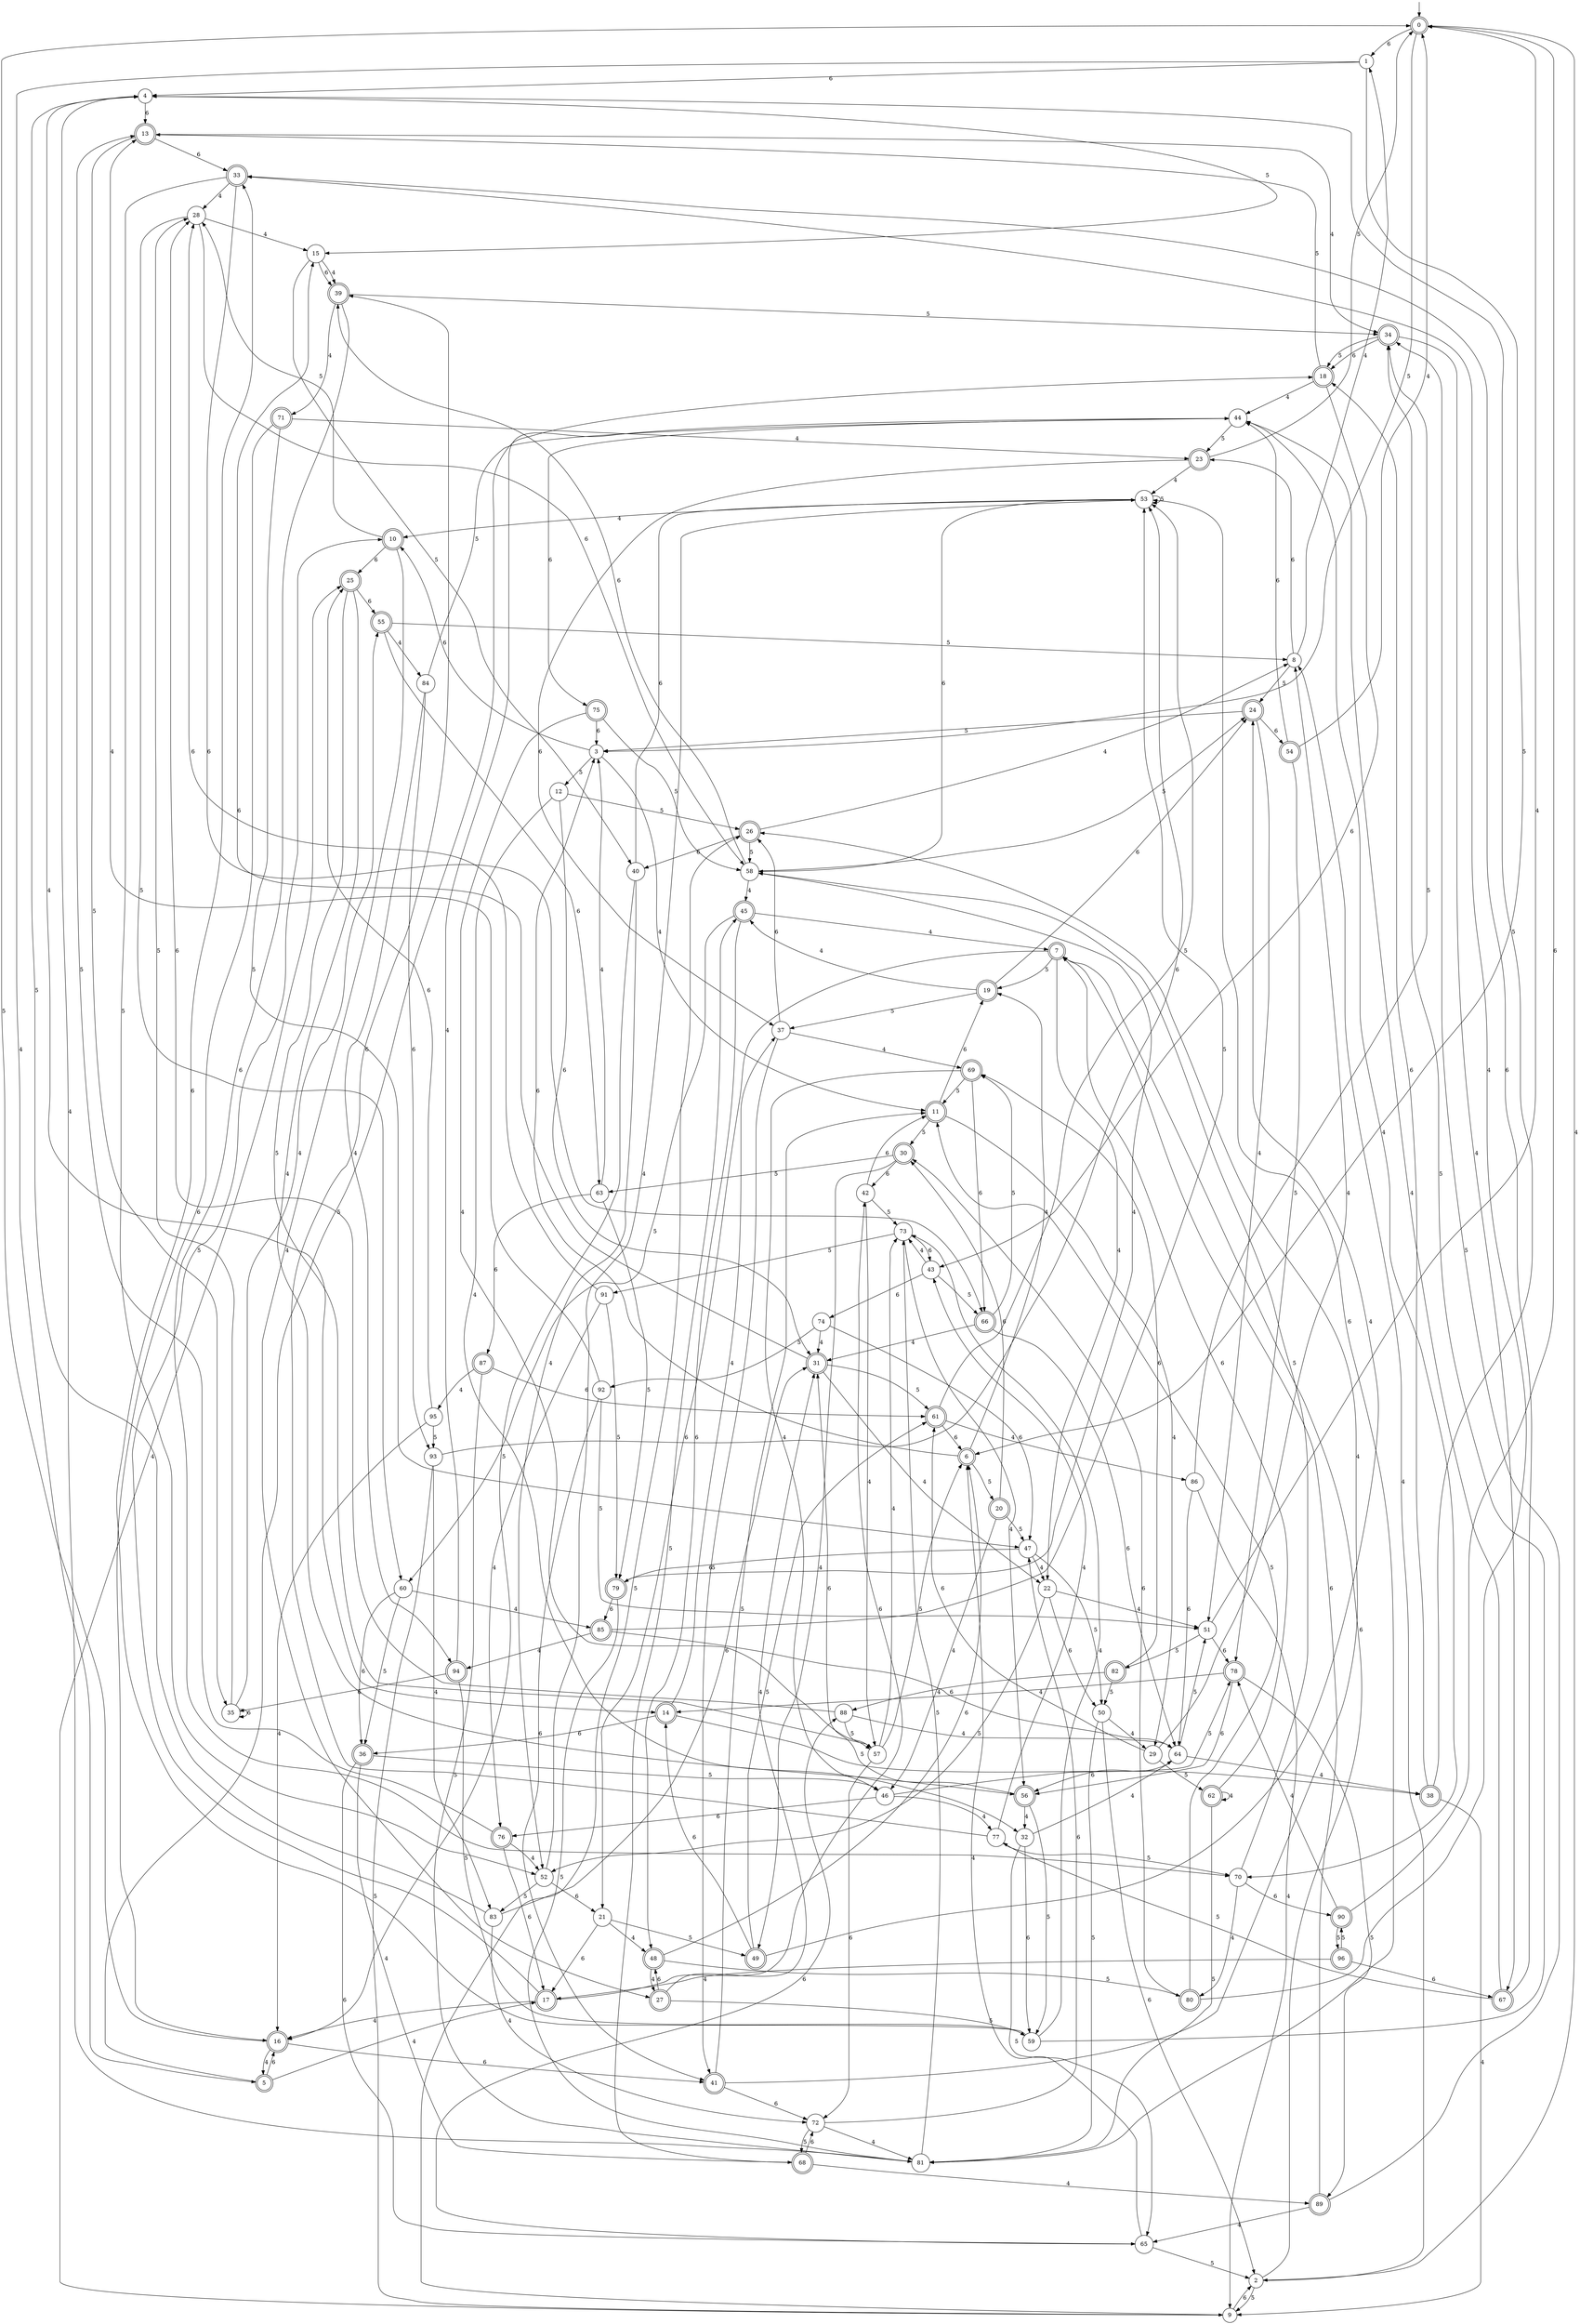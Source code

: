 digraph g {

	s0 [shape="doublecircle" label="0"];
	s1 [shape="circle" label="1"];
	s2 [shape="circle" label="2"];
	s3 [shape="circle" label="3"];
	s4 [shape="circle" label="4"];
	s5 [shape="doublecircle" label="5"];
	s6 [shape="doublecircle" label="6"];
	s7 [shape="doublecircle" label="7"];
	s8 [shape="circle" label="8"];
	s9 [shape="circle" label="9"];
	s10 [shape="doublecircle" label="10"];
	s11 [shape="doublecircle" label="11"];
	s12 [shape="circle" label="12"];
	s13 [shape="doublecircle" label="13"];
	s14 [shape="doublecircle" label="14"];
	s15 [shape="circle" label="15"];
	s16 [shape="doublecircle" label="16"];
	s17 [shape="doublecircle" label="17"];
	s18 [shape="doublecircle" label="18"];
	s19 [shape="doublecircle" label="19"];
	s20 [shape="doublecircle" label="20"];
	s21 [shape="circle" label="21"];
	s22 [shape="circle" label="22"];
	s23 [shape="doublecircle" label="23"];
	s24 [shape="doublecircle" label="24"];
	s25 [shape="doublecircle" label="25"];
	s26 [shape="doublecircle" label="26"];
	s27 [shape="doublecircle" label="27"];
	s28 [shape="circle" label="28"];
	s29 [shape="circle" label="29"];
	s30 [shape="doublecircle" label="30"];
	s31 [shape="doublecircle" label="31"];
	s32 [shape="circle" label="32"];
	s33 [shape="doublecircle" label="33"];
	s34 [shape="doublecircle" label="34"];
	s35 [shape="circle" label="35"];
	s36 [shape="doublecircle" label="36"];
	s37 [shape="circle" label="37"];
	s38 [shape="doublecircle" label="38"];
	s39 [shape="doublecircle" label="39"];
	s40 [shape="circle" label="40"];
	s41 [shape="doublecircle" label="41"];
	s42 [shape="circle" label="42"];
	s43 [shape="circle" label="43"];
	s44 [shape="circle" label="44"];
	s45 [shape="doublecircle" label="45"];
	s46 [shape="circle" label="46"];
	s47 [shape="circle" label="47"];
	s48 [shape="doublecircle" label="48"];
	s49 [shape="doublecircle" label="49"];
	s50 [shape="circle" label="50"];
	s51 [shape="circle" label="51"];
	s52 [shape="circle" label="52"];
	s53 [shape="circle" label="53"];
	s54 [shape="doublecircle" label="54"];
	s55 [shape="doublecircle" label="55"];
	s56 [shape="doublecircle" label="56"];
	s57 [shape="circle" label="57"];
	s58 [shape="circle" label="58"];
	s59 [shape="circle" label="59"];
	s60 [shape="circle" label="60"];
	s61 [shape="doublecircle" label="61"];
	s62 [shape="doublecircle" label="62"];
	s63 [shape="circle" label="63"];
	s64 [shape="circle" label="64"];
	s65 [shape="circle" label="65"];
	s66 [shape="doublecircle" label="66"];
	s67 [shape="doublecircle" label="67"];
	s68 [shape="doublecircle" label="68"];
	s69 [shape="doublecircle" label="69"];
	s70 [shape="circle" label="70"];
	s71 [shape="doublecircle" label="71"];
	s72 [shape="circle" label="72"];
	s73 [shape="circle" label="73"];
	s74 [shape="circle" label="74"];
	s75 [shape="doublecircle" label="75"];
	s76 [shape="doublecircle" label="76"];
	s77 [shape="circle" label="77"];
	s78 [shape="doublecircle" label="78"];
	s79 [shape="doublecircle" label="79"];
	s80 [shape="doublecircle" label="80"];
	s81 [shape="circle" label="81"];
	s82 [shape="doublecircle" label="82"];
	s83 [shape="circle" label="83"];
	s84 [shape="circle" label="84"];
	s85 [shape="doublecircle" label="85"];
	s86 [shape="circle" label="86"];
	s87 [shape="doublecircle" label="87"];
	s88 [shape="circle" label="88"];
	s89 [shape="doublecircle" label="89"];
	s90 [shape="doublecircle" label="90"];
	s91 [shape="circle" label="91"];
	s92 [shape="circle" label="92"];
	s93 [shape="circle" label="93"];
	s94 [shape="doublecircle" label="94"];
	s95 [shape="circle" label="95"];
	s96 [shape="doublecircle" label="96"];
	s0 -> s1 [label="6"];
	s0 -> s2 [label="4"];
	s0 -> s3 [label="5"];
	s1 -> s4 [label="6"];
	s1 -> s5 [label="4"];
	s1 -> s6 [label="5"];
	s2 -> s7 [label="6"];
	s2 -> s8 [label="4"];
	s2 -> s9 [label="5"];
	s3 -> s10 [label="6"];
	s3 -> s11 [label="4"];
	s3 -> s12 [label="5"];
	s4 -> s13 [label="6"];
	s4 -> s14 [label="4"];
	s4 -> s15 [label="5"];
	s5 -> s16 [label="6"];
	s5 -> s17 [label="4"];
	s5 -> s18 [label="5"];
	s6 -> s3 [label="6"];
	s6 -> s19 [label="4"];
	s6 -> s20 [label="5"];
	s7 -> s21 [label="6"];
	s7 -> s22 [label="4"];
	s7 -> s19 [label="5"];
	s8 -> s23 [label="6"];
	s8 -> s1 [label="4"];
	s8 -> s24 [label="5"];
	s9 -> s2 [label="6"];
	s9 -> s25 [label="4"];
	s9 -> s26 [label="5"];
	s10 -> s25 [label="6"];
	s10 -> s27 [label="4"];
	s10 -> s28 [label="5"];
	s11 -> s19 [label="6"];
	s11 -> s29 [label="4"];
	s11 -> s30 [label="5"];
	s12 -> s31 [label="6"];
	s12 -> s32 [label="4"];
	s12 -> s26 [label="5"];
	s13 -> s33 [label="6"];
	s13 -> s34 [label="4"];
	s13 -> s35 [label="5"];
	s14 -> s36 [label="6"];
	s14 -> s37 [label="4"];
	s14 -> s38 [label="5"];
	s15 -> s39 [label="6"];
	s15 -> s39 [label="4"];
	s15 -> s40 [label="5"];
	s16 -> s41 [label="6"];
	s16 -> s5 [label="4"];
	s16 -> s0 [label="5"];
	s17 -> s42 [label="6"];
	s17 -> s16 [label="4"];
	s17 -> s10 [label="5"];
	s18 -> s43 [label="6"];
	s18 -> s44 [label="4"];
	s18 -> s13 [label="5"];
	s19 -> s24 [label="6"];
	s19 -> s45 [label="4"];
	s19 -> s37 [label="5"];
	s20 -> s30 [label="6"];
	s20 -> s46 [label="4"];
	s20 -> s47 [label="5"];
	s21 -> s17 [label="6"];
	s21 -> s48 [label="4"];
	s21 -> s49 [label="5"];
	s22 -> s50 [label="6"];
	s22 -> s51 [label="4"];
	s22 -> s52 [label="5"];
	s23 -> s37 [label="6"];
	s23 -> s53 [label="4"];
	s23 -> s0 [label="5"];
	s24 -> s54 [label="6"];
	s24 -> s51 [label="4"];
	s24 -> s3 [label="5"];
	s25 -> s55 [label="6"];
	s25 -> s56 [label="4"];
	s25 -> s57 [label="5"];
	s26 -> s40 [label="6"];
	s26 -> s8 [label="4"];
	s26 -> s58 [label="5"];
	s27 -> s48 [label="6"];
	s27 -> s31 [label="4"];
	s27 -> s59 [label="5"];
	s28 -> s58 [label="6"];
	s28 -> s15 [label="4"];
	s28 -> s60 [label="5"];
	s29 -> s61 [label="6"];
	s29 -> s8 [label="4"];
	s29 -> s62 [label="5"];
	s30 -> s42 [label="6"];
	s30 -> s49 [label="4"];
	s30 -> s63 [label="5"];
	s31 -> s15 [label="6"];
	s31 -> s22 [label="4"];
	s31 -> s61 [label="5"];
	s32 -> s59 [label="6"];
	s32 -> s64 [label="4"];
	s32 -> s65 [label="5"];
	s33 -> s66 [label="6"];
	s33 -> s28 [label="4"];
	s33 -> s52 [label="5"];
	s34 -> s18 [label="6"];
	s34 -> s67 [label="4"];
	s34 -> s18 [label="5"];
	s35 -> s35 [label="6"];
	s35 -> s55 [label="4"];
	s35 -> s28 [label="5"];
	s36 -> s65 [label="6"];
	s36 -> s68 [label="4"];
	s36 -> s46 [label="5"];
	s37 -> s26 [label="6"];
	s37 -> s69 [label="4"];
	s37 -> s41 [label="5"];
	s38 -> s18 [label="6"];
	s38 -> s9 [label="4"];
	s38 -> s4 [label="5"];
	s39 -> s70 [label="6"];
	s39 -> s71 [label="4"];
	s39 -> s34 [label="5"];
	s40 -> s53 [label="6"];
	s40 -> s52 [label="4"];
	s40 -> s16 [label="5"];
	s41 -> s72 [label="6"];
	s41 -> s26 [label="4"];
	s41 -> s11 [label="5"];
	s42 -> s11 [label="6"];
	s42 -> s57 [label="4"];
	s42 -> s73 [label="5"];
	s43 -> s74 [label="6"];
	s43 -> s73 [label="4"];
	s43 -> s66 [label="5"];
	s44 -> s75 [label="6"];
	s44 -> s70 [label="4"];
	s44 -> s23 [label="5"];
	s45 -> s48 [label="6"];
	s45 -> s7 [label="4"];
	s45 -> s60 [label="5"];
	s46 -> s76 [label="6"];
	s46 -> s77 [label="4"];
	s46 -> s78 [label="5"];
	s47 -> s79 [label="6"];
	s47 -> s22 [label="4"];
	s47 -> s50 [label="5"];
	s48 -> s6 [label="6"];
	s48 -> s27 [label="4"];
	s48 -> s80 [label="5"];
	s49 -> s14 [label="6"];
	s49 -> s24 [label="4"];
	s49 -> s61 [label="5"];
	s50 -> s2 [label="6"];
	s50 -> s29 [label="4"];
	s50 -> s81 [label="5"];
	s51 -> s78 [label="6"];
	s51 -> s0 [label="4"];
	s51 -> s82 [label="5"];
	s52 -> s21 [label="6"];
	s52 -> s53 [label="4"];
	s52 -> s83 [label="5"];
	s53 -> s58 [label="6"];
	s53 -> s10 [label="4"];
	s53 -> s53 [label="5"];
	s54 -> s44 [label="6"];
	s54 -> s0 [label="4"];
	s54 -> s78 [label="5"];
	s55 -> s63 [label="6"];
	s55 -> s84 [label="4"];
	s55 -> s8 [label="5"];
	s56 -> s31 [label="6"];
	s56 -> s32 [label="4"];
	s56 -> s59 [label="5"];
	s57 -> s72 [label="6"];
	s57 -> s73 [label="4"];
	s57 -> s6 [label="5"];
	s58 -> s39 [label="6"];
	s58 -> s45 [label="4"];
	s58 -> s24 [label="5"];
	s59 -> s33 [label="6"];
	s59 -> s73 [label="4"];
	s59 -> s34 [label="5"];
	s60 -> s36 [label="6"];
	s60 -> s85 [label="4"];
	s60 -> s36 [label="5"];
	s61 -> s6 [label="6"];
	s61 -> s86 [label="4"];
	s61 -> s53 [label="5"];
	s62 -> s7 [label="6"];
	s62 -> s62 [label="4"];
	s62 -> s81 [label="5"];
	s63 -> s87 [label="6"];
	s63 -> s3 [label="4"];
	s63 -> s79 [label="5"];
	s64 -> s56 [label="6"];
	s64 -> s38 [label="4"];
	s64 -> s51 [label="5"];
	s65 -> s88 [label="6"];
	s65 -> s6 [label="4"];
	s65 -> s2 [label="5"];
	s66 -> s64 [label="6"];
	s66 -> s31 [label="4"];
	s66 -> s69 [label="5"];
	s67 -> s33 [label="6"];
	s67 -> s44 [label="4"];
	s67 -> s77 [label="5"];
	s68 -> s72 [label="6"];
	s68 -> s89 [label="4"];
	s68 -> s45 [label="5"];
	s69 -> s66 [label="6"];
	s69 -> s46 [label="4"];
	s69 -> s11 [label="5"];
	s70 -> s90 [label="6"];
	s70 -> s80 [label="4"];
	s70 -> s58 [label="5"];
	s71 -> s16 [label="6"];
	s71 -> s23 [label="4"];
	s71 -> s47 [label="5"];
	s72 -> s47 [label="6"];
	s72 -> s81 [label="4"];
	s72 -> s68 [label="5"];
	s73 -> s43 [label="6"];
	s73 -> s56 [label="4"];
	s73 -> s91 [label="5"];
	s74 -> s47 [label="6"];
	s74 -> s31 [label="4"];
	s74 -> s92 [label="5"];
	s75 -> s3 [label="6"];
	s75 -> s57 [label="4"];
	s75 -> s58 [label="5"];
	s76 -> s17 [label="6"];
	s76 -> s52 [label="4"];
	s76 -> s13 [label="5"];
	s77 -> s39 [label="6"];
	s77 -> s43 [label="4"];
	s77 -> s70 [label="5"];
	s78 -> s56 [label="6"];
	s78 -> s14 [label="4"];
	s78 -> s89 [label="5"];
	s79 -> s85 [label="6"];
	s79 -> s58 [label="4"];
	s79 -> s81 [label="5"];
	s80 -> s30 [label="6"];
	s80 -> s33 [label="4"];
	s80 -> s11 [label="5"];
	s81 -> s53 [label="6"];
	s81 -> s4 [label="4"];
	s81 -> s73 [label="5"];
	s82 -> s69 [label="6"];
	s82 -> s88 [label="4"];
	s82 -> s50 [label="5"];
	s83 -> s31 [label="6"];
	s83 -> s72 [label="4"];
	s83 -> s4 [label="5"];
	s84 -> s93 [label="6"];
	s84 -> s94 [label="4"];
	s84 -> s44 [label="5"];
	s85 -> s64 [label="6"];
	s85 -> s94 [label="4"];
	s85 -> s53 [label="5"];
	s86 -> s64 [label="6"];
	s86 -> s9 [label="4"];
	s86 -> s34 [label="5"];
	s87 -> s61 [label="6"];
	s87 -> s95 [label="4"];
	s87 -> s81 [label="5"];
	s88 -> s28 [label="6"];
	s88 -> s64 [label="4"];
	s88 -> s57 [label="5"];
	s89 -> s7 [label="6"];
	s89 -> s65 [label="4"];
	s89 -> s34 [label="5"];
	s90 -> s0 [label="6"];
	s90 -> s78 [label="4"];
	s90 -> s96 [label="5"];
	s91 -> s28 [label="6"];
	s91 -> s76 [label="4"];
	s91 -> s79 [label="5"];
	s92 -> s41 [label="6"];
	s92 -> s13 [label="4"];
	s92 -> s51 [label="5"];
	s93 -> s53 [label="6"];
	s93 -> s83 [label="4"];
	s93 -> s9 [label="5"];
	s94 -> s35 [label="6"];
	s94 -> s44 [label="4"];
	s94 -> s59 [label="5"];
	s95 -> s25 [label="6"];
	s95 -> s16 [label="4"];
	s95 -> s93 [label="5"];
	s96 -> s67 [label="6"];
	s96 -> s17 [label="4"];
	s96 -> s90 [label="5"];

__start0 [label="" shape="none" width="0" height="0"];
__start0 -> s0;

}
